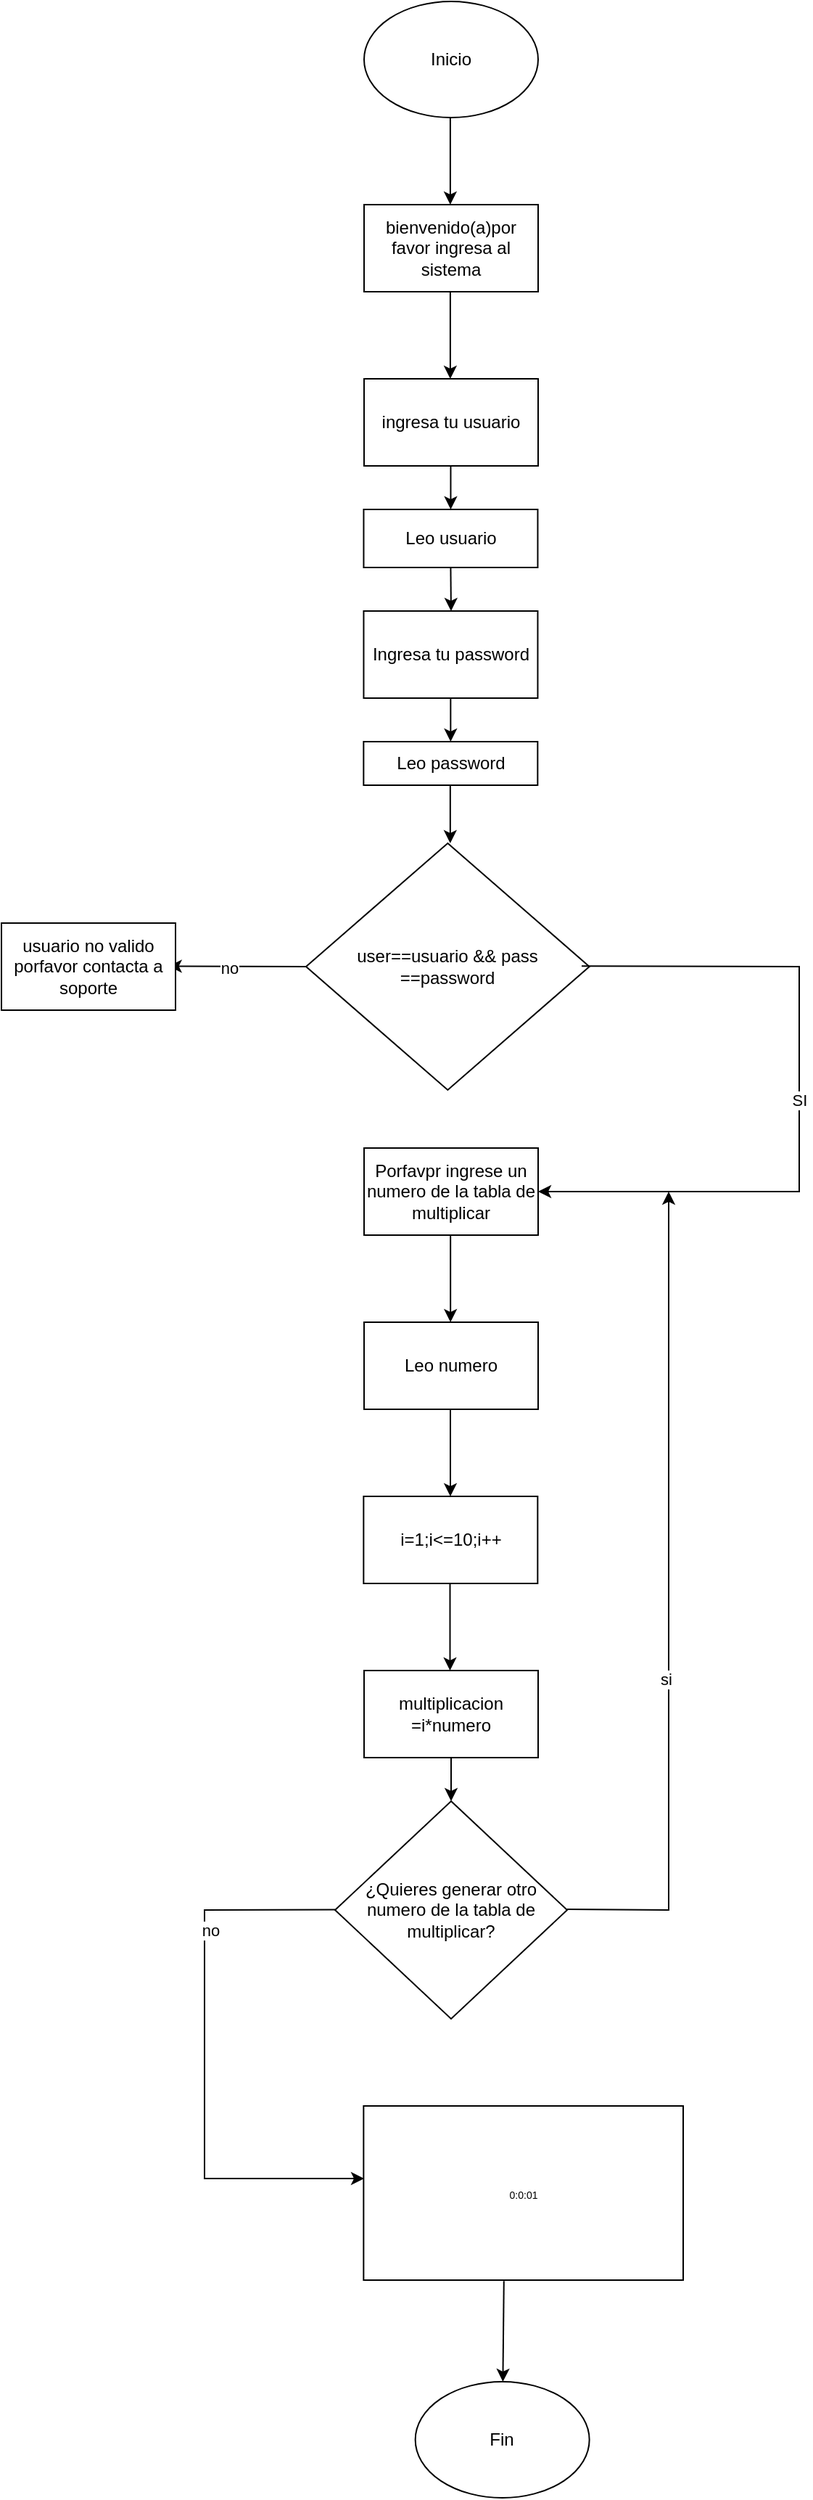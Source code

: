 <mxfile version="22.0.2" type="device">
  <diagram name="Página-1" id="neqQ7_bpKXJYCwhYpqjy">
    <mxGraphModel dx="1152" dy="677" grid="1" gridSize="10" guides="1" tooltips="1" connect="1" arrows="1" fold="1" page="1" pageScale="1" pageWidth="827" pageHeight="1169" math="0" shadow="0">
      <root>
        <mxCell id="0" />
        <mxCell id="1" parent="0" />
        <mxCell id="uKLNovfY4oGWHYD9sNl_-27" value="Inicio" style="ellipse;whiteSpace=wrap;html=1;" parent="1" vertex="1">
          <mxGeometry x="310" y="130" width="120" height="80" as="geometry" />
        </mxCell>
        <mxCell id="uKLNovfY4oGWHYD9sNl_-29" value="" style="endArrow=classic;html=1;rounded=0;" parent="1" edge="1">
          <mxGeometry width="50" height="50" relative="1" as="geometry">
            <mxPoint x="369.44" y="210" as="sourcePoint" />
            <mxPoint x="369.44" y="270" as="targetPoint" />
          </mxGeometry>
        </mxCell>
        <mxCell id="uKLNovfY4oGWHYD9sNl_-30" value="bienvenido(a)por favor ingresa al sistema" style="rounded=0;whiteSpace=wrap;html=1;" parent="1" vertex="1">
          <mxGeometry x="310" y="270" width="120" height="60" as="geometry" />
        </mxCell>
        <mxCell id="uKLNovfY4oGWHYD9sNl_-31" value="" style="endArrow=classic;html=1;rounded=0;" parent="1" edge="1">
          <mxGeometry width="50" height="50" relative="1" as="geometry">
            <mxPoint x="369.44" y="330" as="sourcePoint" />
            <mxPoint x="369.44" y="390" as="targetPoint" />
          </mxGeometry>
        </mxCell>
        <mxCell id="uKLNovfY4oGWHYD9sNl_-32" value="ingresa tu usuario" style="rounded=0;whiteSpace=wrap;html=1;" parent="1" vertex="1">
          <mxGeometry x="310" y="390" width="120" height="60" as="geometry" />
        </mxCell>
        <mxCell id="uKLNovfY4oGWHYD9sNl_-35" value="" style="endArrow=classic;html=1;rounded=0;" parent="1" target="uKLNovfY4oGWHYD9sNl_-36" edge="1">
          <mxGeometry width="50" height="50" relative="1" as="geometry">
            <mxPoint x="369.73" y="450" as="sourcePoint" />
            <mxPoint x="369.73" y="510" as="targetPoint" />
          </mxGeometry>
        </mxCell>
        <mxCell id="uKLNovfY4oGWHYD9sNl_-36" value="Leo usuario" style="rounded=0;whiteSpace=wrap;html=1;" parent="1" vertex="1">
          <mxGeometry x="309.73" y="480" width="120" height="40" as="geometry" />
        </mxCell>
        <mxCell id="uKLNovfY4oGWHYD9sNl_-38" value="Ingresa tu password" style="rounded=0;whiteSpace=wrap;html=1;" parent="1" vertex="1">
          <mxGeometry x="309.73" y="550" width="120" height="60" as="geometry" />
        </mxCell>
        <mxCell id="uKLNovfY4oGWHYD9sNl_-39" value="" style="endArrow=classic;html=1;rounded=0;" parent="1" edge="1">
          <mxGeometry width="50" height="50" relative="1" as="geometry">
            <mxPoint x="369.71" y="520" as="sourcePoint" />
            <mxPoint x="369.98" y="550" as="targetPoint" />
          </mxGeometry>
        </mxCell>
        <mxCell id="uKLNovfY4oGWHYD9sNl_-43" value="" style="endArrow=classic;html=1;rounded=0;" parent="1" edge="1">
          <mxGeometry width="50" height="50" relative="1" as="geometry">
            <mxPoint x="369.41" y="650" as="sourcePoint" />
            <mxPoint x="369.41" y="710" as="targetPoint" />
          </mxGeometry>
        </mxCell>
        <mxCell id="uKLNovfY4oGWHYD9sNl_-44" value="" style="endArrow=classic;html=1;rounded=0;" parent="1" target="uKLNovfY4oGWHYD9sNl_-45" edge="1">
          <mxGeometry width="50" height="50" relative="1" as="geometry">
            <mxPoint x="369.67" y="610" as="sourcePoint" />
            <mxPoint x="369.67" y="670" as="targetPoint" />
          </mxGeometry>
        </mxCell>
        <mxCell id="uKLNovfY4oGWHYD9sNl_-45" value="Leo password" style="rounded=0;whiteSpace=wrap;html=1;" parent="1" vertex="1">
          <mxGeometry x="309.67" y="640" width="120" height="30" as="geometry" />
        </mxCell>
        <mxCell id="uKLNovfY4oGWHYD9sNl_-46" value="user==usuario &amp;&amp; pass ==password" style="rhombus;whiteSpace=wrap;html=1;" parent="1" vertex="1">
          <mxGeometry x="270" y="710" width="195.33" height="170" as="geometry" />
        </mxCell>
        <mxCell id="uKLNovfY4oGWHYD9sNl_-47" value="SI&lt;br&gt;" style="endArrow=classic;html=1;rounded=0;entryX=1;entryY=0.5;entryDx=0;entryDy=0;" parent="1" target="uKLNovfY4oGWHYD9sNl_-49" edge="1">
          <mxGeometry width="50" height="50" relative="1" as="geometry">
            <mxPoint x="460" y="794.63" as="sourcePoint" />
            <mxPoint x="480" y="950" as="targetPoint" />
            <Array as="points">
              <mxPoint x="610" y="795" />
              <mxPoint x="610" y="950" />
            </Array>
          </mxGeometry>
        </mxCell>
        <mxCell id="uKLNovfY4oGWHYD9sNl_-49" value="Porfavpr ingrese un numero de la tabla de multiplicar" style="rounded=0;whiteSpace=wrap;html=1;" parent="1" vertex="1">
          <mxGeometry x="310" y="920" width="120" height="60" as="geometry" />
        </mxCell>
        <mxCell id="uKLNovfY4oGWHYD9sNl_-52" value="" style="endArrow=classic;html=1;rounded=0;fontStyle=0" parent="1" edge="1">
          <mxGeometry width="50" height="50" relative="1" as="geometry">
            <mxPoint x="369.58" y="980" as="sourcePoint" />
            <mxPoint x="369.58" y="1040" as="targetPoint" />
          </mxGeometry>
        </mxCell>
        <mxCell id="uKLNovfY4oGWHYD9sNl_-53" value="Leo numero" style="rounded=0;whiteSpace=wrap;html=1;" parent="1" vertex="1">
          <mxGeometry x="310" y="1040" width="120" height="60" as="geometry" />
        </mxCell>
        <mxCell id="uKLNovfY4oGWHYD9sNl_-55" value="" style="endArrow=classic;html=1;rounded=0;fontStyle=0" parent="1" edge="1">
          <mxGeometry width="50" height="50" relative="1" as="geometry">
            <mxPoint x="369.5" y="1100" as="sourcePoint" />
            <mxPoint x="369.5" y="1160" as="targetPoint" />
          </mxGeometry>
        </mxCell>
        <mxCell id="uKLNovfY4oGWHYD9sNl_-56" value="i=1;i&amp;lt;=10;i++" style="rounded=0;whiteSpace=wrap;html=1;" parent="1" vertex="1">
          <mxGeometry x="309.67" y="1160" width="120" height="60" as="geometry" />
        </mxCell>
        <mxCell id="uKLNovfY4oGWHYD9sNl_-58" value="" style="endArrow=classic;html=1;rounded=0;fontStyle=0" parent="1" edge="1">
          <mxGeometry width="50" height="50" relative="1" as="geometry">
            <mxPoint x="369.25" y="1220" as="sourcePoint" />
            <mxPoint x="369.25" y="1280" as="targetPoint" />
          </mxGeometry>
        </mxCell>
        <mxCell id="uKLNovfY4oGWHYD9sNl_-59" value="multiplicacion =i*numero" style="rounded=0;whiteSpace=wrap;html=1;" parent="1" vertex="1">
          <mxGeometry x="310" y="1280" width="120" height="60" as="geometry" />
        </mxCell>
        <mxCell id="uKLNovfY4oGWHYD9sNl_-60" value="¿Quieres generar otro numero de la tabla de multiplicar?" style="rhombus;whiteSpace=wrap;html=1;" parent="1" vertex="1">
          <mxGeometry x="290" y="1370" width="160" height="150" as="geometry" />
        </mxCell>
        <mxCell id="uKLNovfY4oGWHYD9sNl_-61" value="" style="endArrow=classic;html=1;rounded=0;exitX=0.5;exitY=1;exitDx=0;exitDy=0;" parent="1" source="uKLNovfY4oGWHYD9sNl_-59" target="uKLNovfY4oGWHYD9sNl_-60" edge="1">
          <mxGeometry width="50" height="50" relative="1" as="geometry">
            <mxPoint x="384" y="1360" as="sourcePoint" />
            <mxPoint x="414" y="1340" as="targetPoint" />
          </mxGeometry>
        </mxCell>
        <mxCell id="uKLNovfY4oGWHYD9sNl_-62" value="" style="endArrow=classic;html=1;rounded=0;" parent="1" edge="1">
          <mxGeometry width="50" height="50" relative="1" as="geometry">
            <mxPoint x="450" y="1444.52" as="sourcePoint" />
            <mxPoint x="520" y="950" as="targetPoint" />
            <Array as="points">
              <mxPoint x="520" y="1445" />
            </Array>
          </mxGeometry>
        </mxCell>
        <mxCell id="uKLNovfY4oGWHYD9sNl_-65" value="si&lt;br&gt;" style="edgeLabel;html=1;align=center;verticalAlign=middle;resizable=0;points=[];" parent="uKLNovfY4oGWHYD9sNl_-62" vertex="1" connectable="0">
          <mxGeometry x="-0.189" y="2" relative="1" as="geometry">
            <mxPoint as="offset" />
          </mxGeometry>
        </mxCell>
        <mxCell id="uKLNovfY4oGWHYD9sNl_-64" value="" style="endArrow=classic;html=1;rounded=0;" parent="1" edge="1">
          <mxGeometry width="50" height="50" relative="1" as="geometry">
            <mxPoint x="290" y="1444.76" as="sourcePoint" />
            <mxPoint x="310" y="1630" as="targetPoint" />
            <Array as="points">
              <mxPoint x="200" y="1445" />
              <mxPoint x="200" y="1630" />
            </Array>
          </mxGeometry>
        </mxCell>
        <mxCell id="uKLNovfY4oGWHYD9sNl_-66" value="no&lt;br&gt;" style="edgeLabel;html=1;align=center;verticalAlign=middle;resizable=0;points=[];" parent="uKLNovfY4oGWHYD9sNl_-64" vertex="1" connectable="0">
          <mxGeometry x="-0.459" y="4" relative="1" as="geometry">
            <mxPoint as="offset" />
          </mxGeometry>
        </mxCell>
        <mxCell id="uKLNovfY4oGWHYD9sNl_-69" value="&lt;span style=&quot;font-size: 7px;&quot;&gt;0:0:01&lt;/span&gt;" style="rounded=0;whiteSpace=wrap;html=1;" parent="1" vertex="1">
          <mxGeometry x="309.67" y="1580" width="220.33" height="120" as="geometry" />
        </mxCell>
        <mxCell id="uKLNovfY4oGWHYD9sNl_-70" value="Fin" style="ellipse;whiteSpace=wrap;html=1;" parent="1" vertex="1">
          <mxGeometry x="345.33" y="1770" width="120" height="80" as="geometry" />
        </mxCell>
        <mxCell id="uKLNovfY4oGWHYD9sNl_-71" value="" style="endArrow=classic;html=1;rounded=0;exitX=0.439;exitY=1.005;exitDx=0;exitDy=0;exitPerimeter=0;" parent="1" source="uKLNovfY4oGWHYD9sNl_-69" target="uKLNovfY4oGWHYD9sNl_-70" edge="1">
          <mxGeometry width="50" height="50" relative="1" as="geometry">
            <mxPoint x="350" y="1720" as="sourcePoint" />
            <mxPoint x="400" y="1670" as="targetPoint" />
          </mxGeometry>
        </mxCell>
        <mxCell id="uKLNovfY4oGWHYD9sNl_-72" value="" style="endArrow=classic;html=1;rounded=0;exitX=0;exitY=0.5;exitDx=0;exitDy=0;" parent="1" source="uKLNovfY4oGWHYD9sNl_-46" edge="1">
          <mxGeometry width="50" height="50" relative="1" as="geometry">
            <mxPoint x="345.33" y="794.68" as="sourcePoint" />
            <mxPoint x="175.33" y="794.68" as="targetPoint" />
          </mxGeometry>
        </mxCell>
        <mxCell id="uKLNovfY4oGWHYD9sNl_-74" value="no" style="edgeLabel;html=1;align=center;verticalAlign=middle;resizable=0;points=[];" parent="uKLNovfY4oGWHYD9sNl_-72" vertex="1" connectable="0">
          <mxGeometry x="0.129" y="1" relative="1" as="geometry">
            <mxPoint as="offset" />
          </mxGeometry>
        </mxCell>
        <mxCell id="uKLNovfY4oGWHYD9sNl_-73" value="usuario no valido porfavor contacta a soporte" style="rounded=0;whiteSpace=wrap;html=1;" parent="1" vertex="1">
          <mxGeometry x="60" y="765" width="120" height="60" as="geometry" />
        </mxCell>
      </root>
    </mxGraphModel>
  </diagram>
</mxfile>
